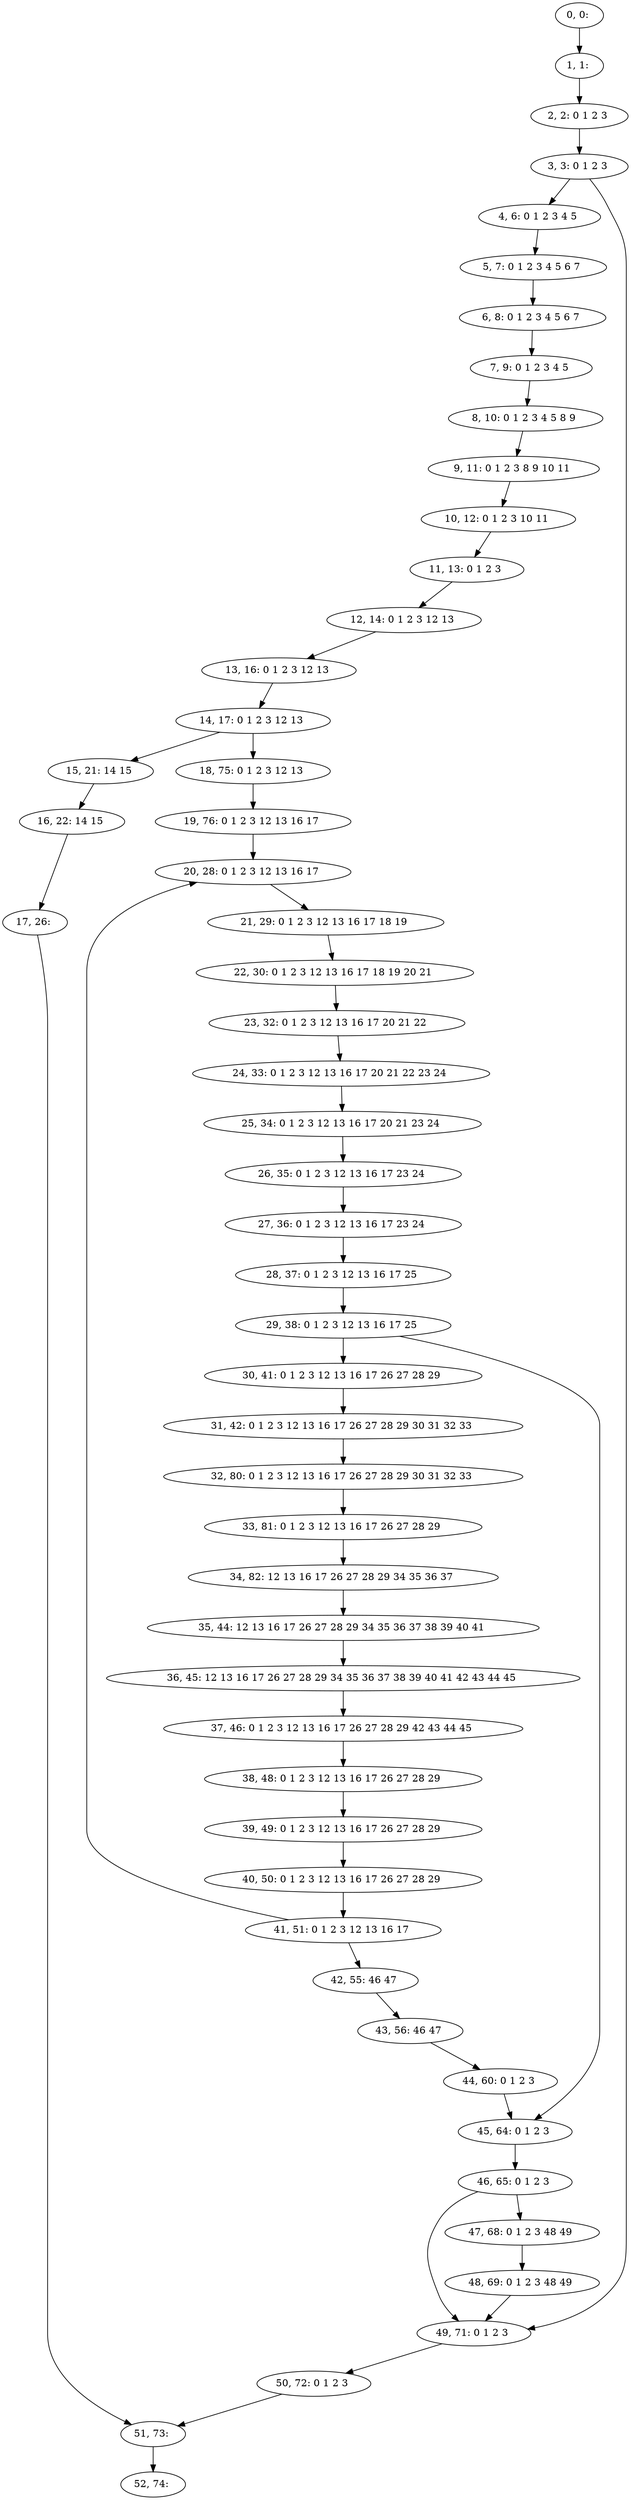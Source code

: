 digraph G {
0[label="0, 0: "];
1[label="1, 1: "];
2[label="2, 2: 0 1 2 3 "];
3[label="3, 3: 0 1 2 3 "];
4[label="4, 6: 0 1 2 3 4 5 "];
5[label="5, 7: 0 1 2 3 4 5 6 7 "];
6[label="6, 8: 0 1 2 3 4 5 6 7 "];
7[label="7, 9: 0 1 2 3 4 5 "];
8[label="8, 10: 0 1 2 3 4 5 8 9 "];
9[label="9, 11: 0 1 2 3 8 9 10 11 "];
10[label="10, 12: 0 1 2 3 10 11 "];
11[label="11, 13: 0 1 2 3 "];
12[label="12, 14: 0 1 2 3 12 13 "];
13[label="13, 16: 0 1 2 3 12 13 "];
14[label="14, 17: 0 1 2 3 12 13 "];
15[label="15, 21: 14 15 "];
16[label="16, 22: 14 15 "];
17[label="17, 26: "];
18[label="18, 75: 0 1 2 3 12 13 "];
19[label="19, 76: 0 1 2 3 12 13 16 17 "];
20[label="20, 28: 0 1 2 3 12 13 16 17 "];
21[label="21, 29: 0 1 2 3 12 13 16 17 18 19 "];
22[label="22, 30: 0 1 2 3 12 13 16 17 18 19 20 21 "];
23[label="23, 32: 0 1 2 3 12 13 16 17 20 21 22 "];
24[label="24, 33: 0 1 2 3 12 13 16 17 20 21 22 23 24 "];
25[label="25, 34: 0 1 2 3 12 13 16 17 20 21 23 24 "];
26[label="26, 35: 0 1 2 3 12 13 16 17 23 24 "];
27[label="27, 36: 0 1 2 3 12 13 16 17 23 24 "];
28[label="28, 37: 0 1 2 3 12 13 16 17 25 "];
29[label="29, 38: 0 1 2 3 12 13 16 17 25 "];
30[label="30, 41: 0 1 2 3 12 13 16 17 26 27 28 29 "];
31[label="31, 42: 0 1 2 3 12 13 16 17 26 27 28 29 30 31 32 33 "];
32[label="32, 80: 0 1 2 3 12 13 16 17 26 27 28 29 30 31 32 33 "];
33[label="33, 81: 0 1 2 3 12 13 16 17 26 27 28 29 "];
34[label="34, 82: 12 13 16 17 26 27 28 29 34 35 36 37 "];
35[label="35, 44: 12 13 16 17 26 27 28 29 34 35 36 37 38 39 40 41 "];
36[label="36, 45: 12 13 16 17 26 27 28 29 34 35 36 37 38 39 40 41 42 43 44 45 "];
37[label="37, 46: 0 1 2 3 12 13 16 17 26 27 28 29 42 43 44 45 "];
38[label="38, 48: 0 1 2 3 12 13 16 17 26 27 28 29 "];
39[label="39, 49: 0 1 2 3 12 13 16 17 26 27 28 29 "];
40[label="40, 50: 0 1 2 3 12 13 16 17 26 27 28 29 "];
41[label="41, 51: 0 1 2 3 12 13 16 17 "];
42[label="42, 55: 46 47 "];
43[label="43, 56: 46 47 "];
44[label="44, 60: 0 1 2 3 "];
45[label="45, 64: 0 1 2 3 "];
46[label="46, 65: 0 1 2 3 "];
47[label="47, 68: 0 1 2 3 48 49 "];
48[label="48, 69: 0 1 2 3 48 49 "];
49[label="49, 71: 0 1 2 3 "];
50[label="50, 72: 0 1 2 3 "];
51[label="51, 73: "];
52[label="52, 74: "];
0->1 ;
1->2 ;
2->3 ;
3->4 ;
3->49 ;
4->5 ;
5->6 ;
6->7 ;
7->8 ;
8->9 ;
9->10 ;
10->11 ;
11->12 ;
12->13 ;
13->14 ;
14->15 ;
14->18 ;
15->16 ;
16->17 ;
17->51 ;
18->19 ;
19->20 ;
20->21 ;
21->22 ;
22->23 ;
23->24 ;
24->25 ;
25->26 ;
26->27 ;
27->28 ;
28->29 ;
29->30 ;
29->45 ;
30->31 ;
31->32 ;
32->33 ;
33->34 ;
34->35 ;
35->36 ;
36->37 ;
37->38 ;
38->39 ;
39->40 ;
40->41 ;
41->42 ;
41->20 ;
42->43 ;
43->44 ;
44->45 ;
45->46 ;
46->47 ;
46->49 ;
47->48 ;
48->49 ;
49->50 ;
50->51 ;
51->52 ;
}
